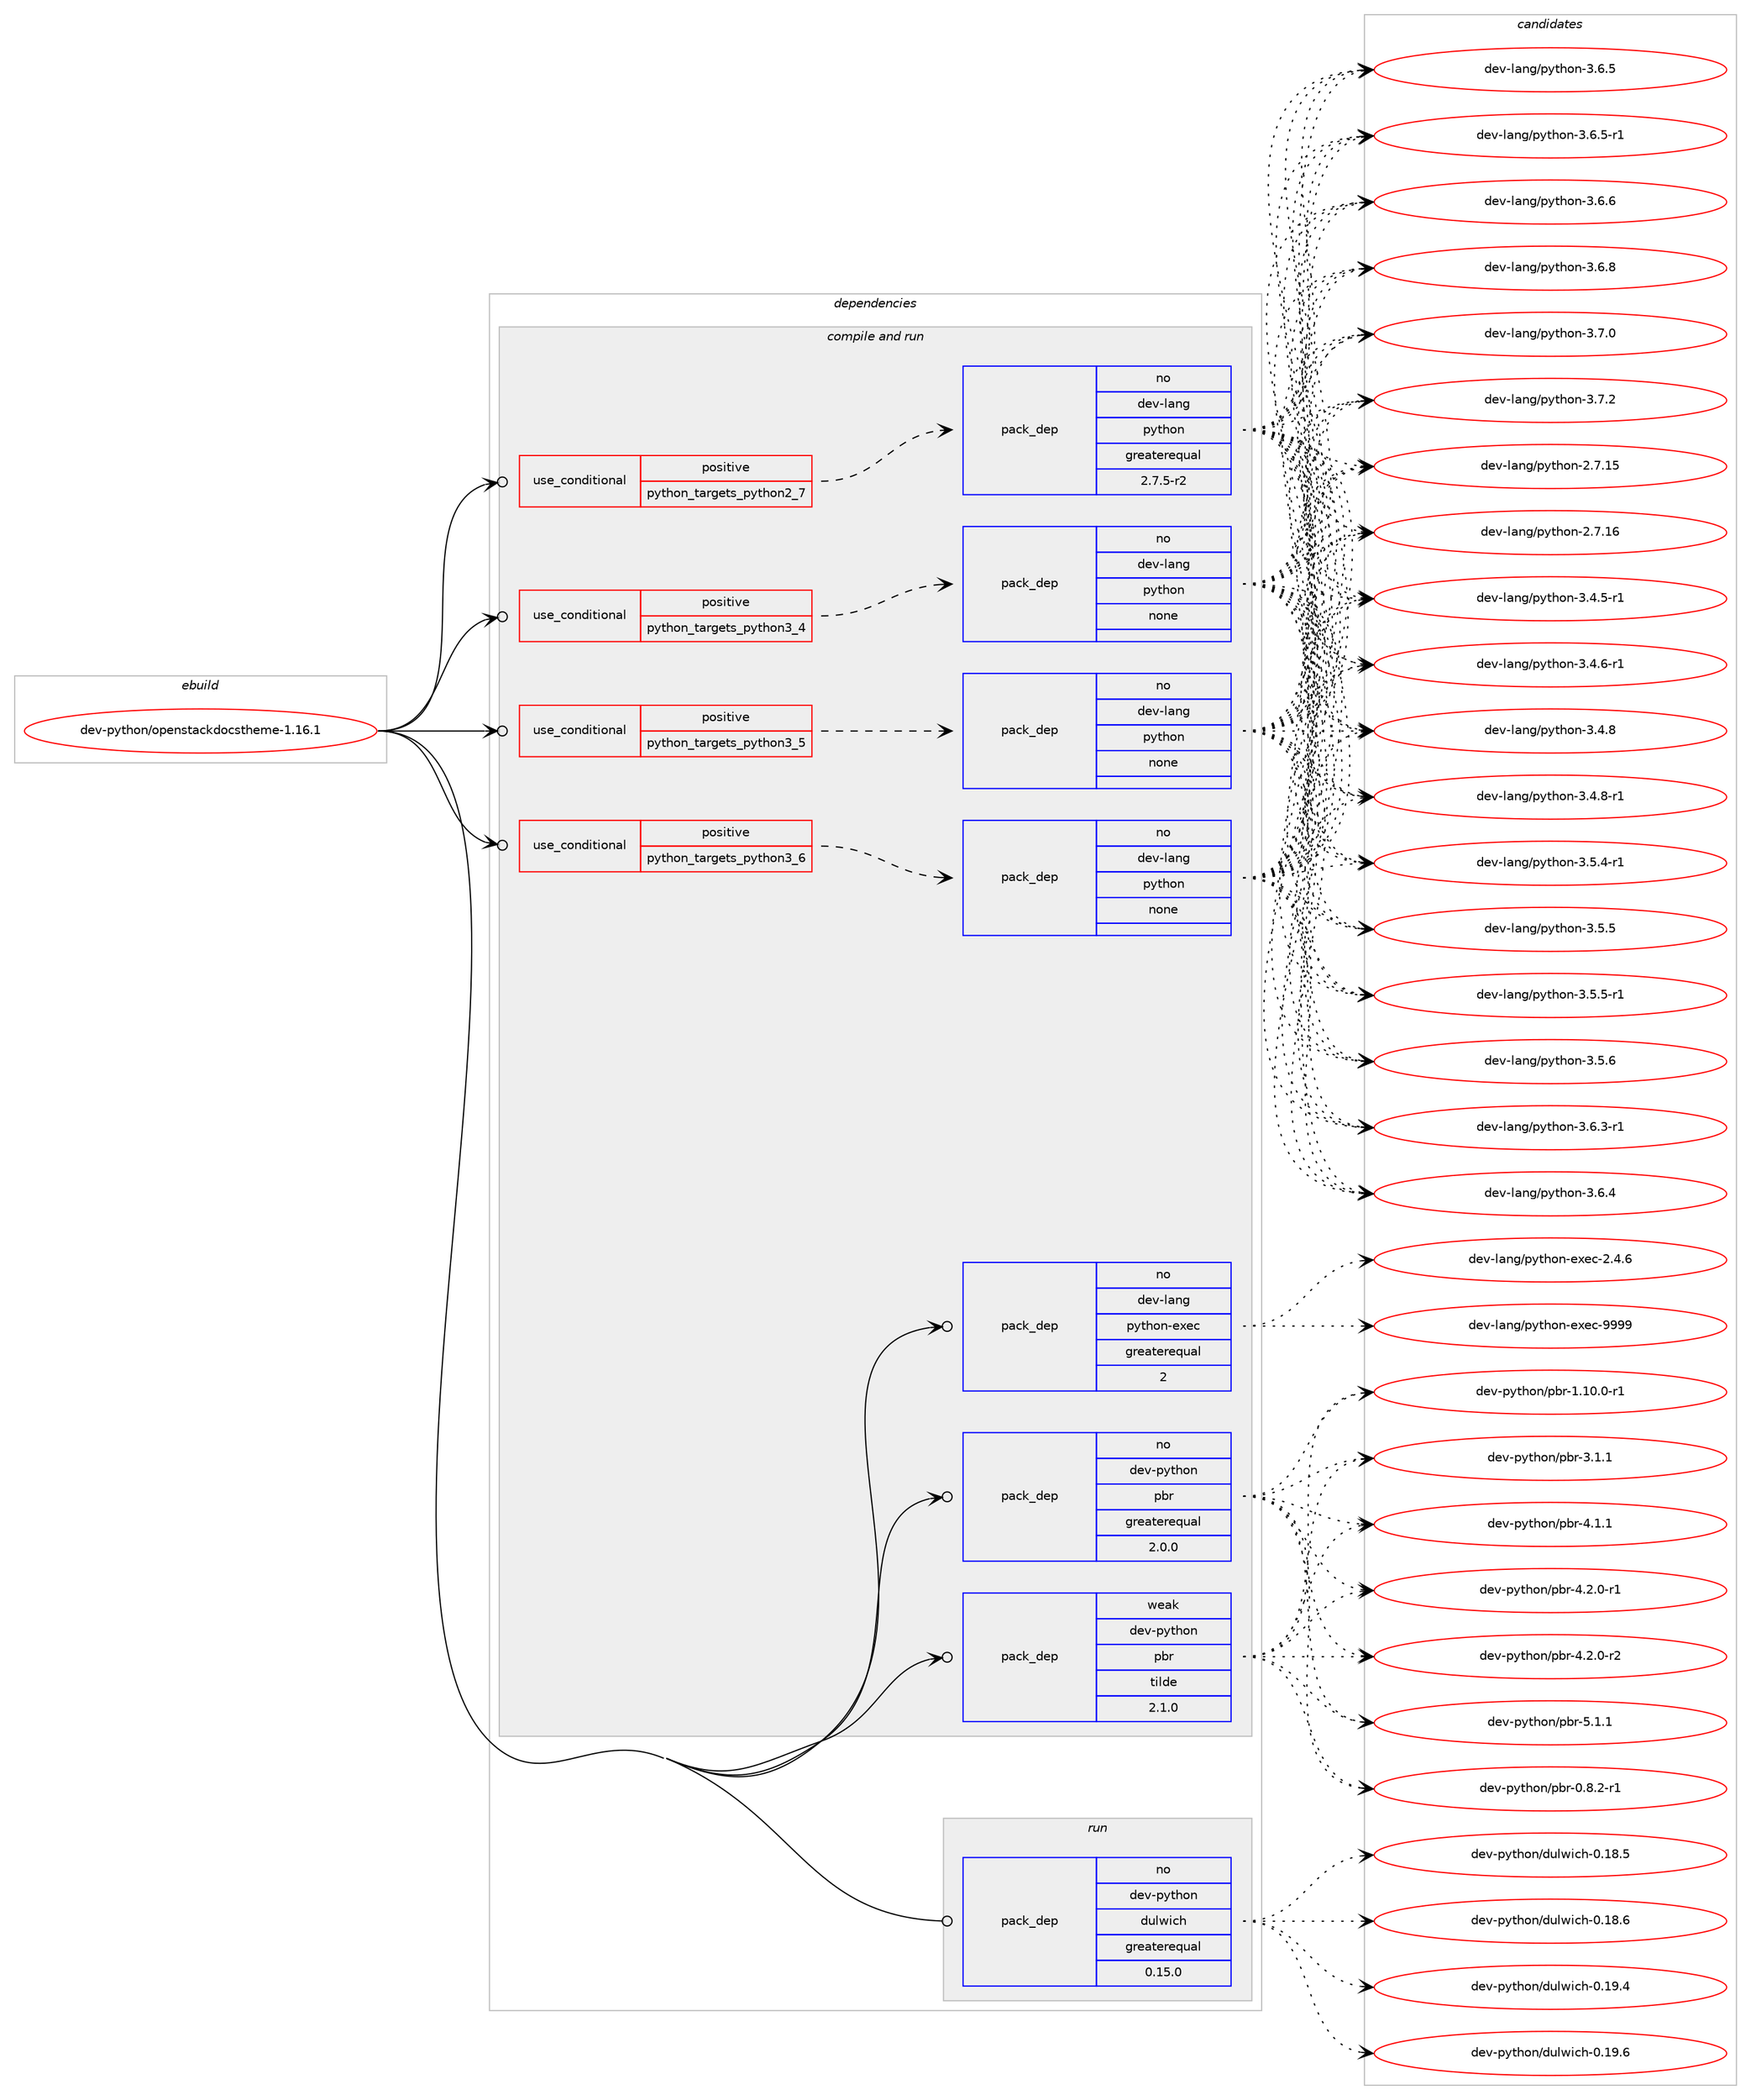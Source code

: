 digraph prolog {

# *************
# Graph options
# *************

newrank=true;
concentrate=true;
compound=true;
graph [rankdir=LR,fontname=Helvetica,fontsize=10,ranksep=1.5];#, ranksep=2.5, nodesep=0.2];
edge  [arrowhead=vee];
node  [fontname=Helvetica,fontsize=10];

# **********
# The ebuild
# **********

subgraph cluster_leftcol {
color=gray;
rank=same;
label=<<i>ebuild</i>>;
id [label="dev-python/openstackdocstheme-1.16.1", color=red, width=4, href="../dev-python/openstackdocstheme-1.16.1.svg"];
}

# ****************
# The dependencies
# ****************

subgraph cluster_midcol {
color=gray;
label=<<i>dependencies</i>>;
subgraph cluster_compile {
fillcolor="#eeeeee";
style=filled;
label=<<i>compile</i>>;
}
subgraph cluster_compileandrun {
fillcolor="#eeeeee";
style=filled;
label=<<i>compile and run</i>>;
subgraph cond378556 {
dependency1422008 [label=<<TABLE BORDER="0" CELLBORDER="1" CELLSPACING="0" CELLPADDING="4"><TR><TD ROWSPAN="3" CELLPADDING="10">use_conditional</TD></TR><TR><TD>positive</TD></TR><TR><TD>python_targets_python2_7</TD></TR></TABLE>>, shape=none, color=red];
subgraph pack1020175 {
dependency1422009 [label=<<TABLE BORDER="0" CELLBORDER="1" CELLSPACING="0" CELLPADDING="4" WIDTH="220"><TR><TD ROWSPAN="6" CELLPADDING="30">pack_dep</TD></TR><TR><TD WIDTH="110">no</TD></TR><TR><TD>dev-lang</TD></TR><TR><TD>python</TD></TR><TR><TD>greaterequal</TD></TR><TR><TD>2.7.5-r2</TD></TR></TABLE>>, shape=none, color=blue];
}
dependency1422008:e -> dependency1422009:w [weight=20,style="dashed",arrowhead="vee"];
}
id:e -> dependency1422008:w [weight=20,style="solid",arrowhead="odotvee"];
subgraph cond378557 {
dependency1422010 [label=<<TABLE BORDER="0" CELLBORDER="1" CELLSPACING="0" CELLPADDING="4"><TR><TD ROWSPAN="3" CELLPADDING="10">use_conditional</TD></TR><TR><TD>positive</TD></TR><TR><TD>python_targets_python3_4</TD></TR></TABLE>>, shape=none, color=red];
subgraph pack1020176 {
dependency1422011 [label=<<TABLE BORDER="0" CELLBORDER="1" CELLSPACING="0" CELLPADDING="4" WIDTH="220"><TR><TD ROWSPAN="6" CELLPADDING="30">pack_dep</TD></TR><TR><TD WIDTH="110">no</TD></TR><TR><TD>dev-lang</TD></TR><TR><TD>python</TD></TR><TR><TD>none</TD></TR><TR><TD></TD></TR></TABLE>>, shape=none, color=blue];
}
dependency1422010:e -> dependency1422011:w [weight=20,style="dashed",arrowhead="vee"];
}
id:e -> dependency1422010:w [weight=20,style="solid",arrowhead="odotvee"];
subgraph cond378558 {
dependency1422012 [label=<<TABLE BORDER="0" CELLBORDER="1" CELLSPACING="0" CELLPADDING="4"><TR><TD ROWSPAN="3" CELLPADDING="10">use_conditional</TD></TR><TR><TD>positive</TD></TR><TR><TD>python_targets_python3_5</TD></TR></TABLE>>, shape=none, color=red];
subgraph pack1020177 {
dependency1422013 [label=<<TABLE BORDER="0" CELLBORDER="1" CELLSPACING="0" CELLPADDING="4" WIDTH="220"><TR><TD ROWSPAN="6" CELLPADDING="30">pack_dep</TD></TR><TR><TD WIDTH="110">no</TD></TR><TR><TD>dev-lang</TD></TR><TR><TD>python</TD></TR><TR><TD>none</TD></TR><TR><TD></TD></TR></TABLE>>, shape=none, color=blue];
}
dependency1422012:e -> dependency1422013:w [weight=20,style="dashed",arrowhead="vee"];
}
id:e -> dependency1422012:w [weight=20,style="solid",arrowhead="odotvee"];
subgraph cond378559 {
dependency1422014 [label=<<TABLE BORDER="0" CELLBORDER="1" CELLSPACING="0" CELLPADDING="4"><TR><TD ROWSPAN="3" CELLPADDING="10">use_conditional</TD></TR><TR><TD>positive</TD></TR><TR><TD>python_targets_python3_6</TD></TR></TABLE>>, shape=none, color=red];
subgraph pack1020178 {
dependency1422015 [label=<<TABLE BORDER="0" CELLBORDER="1" CELLSPACING="0" CELLPADDING="4" WIDTH="220"><TR><TD ROWSPAN="6" CELLPADDING="30">pack_dep</TD></TR><TR><TD WIDTH="110">no</TD></TR><TR><TD>dev-lang</TD></TR><TR><TD>python</TD></TR><TR><TD>none</TD></TR><TR><TD></TD></TR></TABLE>>, shape=none, color=blue];
}
dependency1422014:e -> dependency1422015:w [weight=20,style="dashed",arrowhead="vee"];
}
id:e -> dependency1422014:w [weight=20,style="solid",arrowhead="odotvee"];
subgraph pack1020179 {
dependency1422016 [label=<<TABLE BORDER="0" CELLBORDER="1" CELLSPACING="0" CELLPADDING="4" WIDTH="220"><TR><TD ROWSPAN="6" CELLPADDING="30">pack_dep</TD></TR><TR><TD WIDTH="110">no</TD></TR><TR><TD>dev-lang</TD></TR><TR><TD>python-exec</TD></TR><TR><TD>greaterequal</TD></TR><TR><TD>2</TD></TR></TABLE>>, shape=none, color=blue];
}
id:e -> dependency1422016:w [weight=20,style="solid",arrowhead="odotvee"];
subgraph pack1020180 {
dependency1422017 [label=<<TABLE BORDER="0" CELLBORDER="1" CELLSPACING="0" CELLPADDING="4" WIDTH="220"><TR><TD ROWSPAN="6" CELLPADDING="30">pack_dep</TD></TR><TR><TD WIDTH="110">no</TD></TR><TR><TD>dev-python</TD></TR><TR><TD>pbr</TD></TR><TR><TD>greaterequal</TD></TR><TR><TD>2.0.0</TD></TR></TABLE>>, shape=none, color=blue];
}
id:e -> dependency1422017:w [weight=20,style="solid",arrowhead="odotvee"];
subgraph pack1020181 {
dependency1422018 [label=<<TABLE BORDER="0" CELLBORDER="1" CELLSPACING="0" CELLPADDING="4" WIDTH="220"><TR><TD ROWSPAN="6" CELLPADDING="30">pack_dep</TD></TR><TR><TD WIDTH="110">weak</TD></TR><TR><TD>dev-python</TD></TR><TR><TD>pbr</TD></TR><TR><TD>tilde</TD></TR><TR><TD>2.1.0</TD></TR></TABLE>>, shape=none, color=blue];
}
id:e -> dependency1422018:w [weight=20,style="solid",arrowhead="odotvee"];
}
subgraph cluster_run {
fillcolor="#eeeeee";
style=filled;
label=<<i>run</i>>;
subgraph pack1020182 {
dependency1422019 [label=<<TABLE BORDER="0" CELLBORDER="1" CELLSPACING="0" CELLPADDING="4" WIDTH="220"><TR><TD ROWSPAN="6" CELLPADDING="30">pack_dep</TD></TR><TR><TD WIDTH="110">no</TD></TR><TR><TD>dev-python</TD></TR><TR><TD>dulwich</TD></TR><TR><TD>greaterequal</TD></TR><TR><TD>0.15.0</TD></TR></TABLE>>, shape=none, color=blue];
}
id:e -> dependency1422019:w [weight=20,style="solid",arrowhead="odot"];
}
}

# **************
# The candidates
# **************

subgraph cluster_choices {
rank=same;
color=gray;
label=<<i>candidates</i>>;

subgraph choice1020175 {
color=black;
nodesep=1;
choice10010111845108971101034711212111610411111045504655464953 [label="dev-lang/python-2.7.15", color=red, width=4,href="../dev-lang/python-2.7.15.svg"];
choice10010111845108971101034711212111610411111045504655464954 [label="dev-lang/python-2.7.16", color=red, width=4,href="../dev-lang/python-2.7.16.svg"];
choice1001011184510897110103471121211161041111104551465246534511449 [label="dev-lang/python-3.4.5-r1", color=red, width=4,href="../dev-lang/python-3.4.5-r1.svg"];
choice1001011184510897110103471121211161041111104551465246544511449 [label="dev-lang/python-3.4.6-r1", color=red, width=4,href="../dev-lang/python-3.4.6-r1.svg"];
choice100101118451089711010347112121116104111110455146524656 [label="dev-lang/python-3.4.8", color=red, width=4,href="../dev-lang/python-3.4.8.svg"];
choice1001011184510897110103471121211161041111104551465246564511449 [label="dev-lang/python-3.4.8-r1", color=red, width=4,href="../dev-lang/python-3.4.8-r1.svg"];
choice1001011184510897110103471121211161041111104551465346524511449 [label="dev-lang/python-3.5.4-r1", color=red, width=4,href="../dev-lang/python-3.5.4-r1.svg"];
choice100101118451089711010347112121116104111110455146534653 [label="dev-lang/python-3.5.5", color=red, width=4,href="../dev-lang/python-3.5.5.svg"];
choice1001011184510897110103471121211161041111104551465346534511449 [label="dev-lang/python-3.5.5-r1", color=red, width=4,href="../dev-lang/python-3.5.5-r1.svg"];
choice100101118451089711010347112121116104111110455146534654 [label="dev-lang/python-3.5.6", color=red, width=4,href="../dev-lang/python-3.5.6.svg"];
choice1001011184510897110103471121211161041111104551465446514511449 [label="dev-lang/python-3.6.3-r1", color=red, width=4,href="../dev-lang/python-3.6.3-r1.svg"];
choice100101118451089711010347112121116104111110455146544652 [label="dev-lang/python-3.6.4", color=red, width=4,href="../dev-lang/python-3.6.4.svg"];
choice100101118451089711010347112121116104111110455146544653 [label="dev-lang/python-3.6.5", color=red, width=4,href="../dev-lang/python-3.6.5.svg"];
choice1001011184510897110103471121211161041111104551465446534511449 [label="dev-lang/python-3.6.5-r1", color=red, width=4,href="../dev-lang/python-3.6.5-r1.svg"];
choice100101118451089711010347112121116104111110455146544654 [label="dev-lang/python-3.6.6", color=red, width=4,href="../dev-lang/python-3.6.6.svg"];
choice100101118451089711010347112121116104111110455146544656 [label="dev-lang/python-3.6.8", color=red, width=4,href="../dev-lang/python-3.6.8.svg"];
choice100101118451089711010347112121116104111110455146554648 [label="dev-lang/python-3.7.0", color=red, width=4,href="../dev-lang/python-3.7.0.svg"];
choice100101118451089711010347112121116104111110455146554650 [label="dev-lang/python-3.7.2", color=red, width=4,href="../dev-lang/python-3.7.2.svg"];
dependency1422009:e -> choice10010111845108971101034711212111610411111045504655464953:w [style=dotted,weight="100"];
dependency1422009:e -> choice10010111845108971101034711212111610411111045504655464954:w [style=dotted,weight="100"];
dependency1422009:e -> choice1001011184510897110103471121211161041111104551465246534511449:w [style=dotted,weight="100"];
dependency1422009:e -> choice1001011184510897110103471121211161041111104551465246544511449:w [style=dotted,weight="100"];
dependency1422009:e -> choice100101118451089711010347112121116104111110455146524656:w [style=dotted,weight="100"];
dependency1422009:e -> choice1001011184510897110103471121211161041111104551465246564511449:w [style=dotted,weight="100"];
dependency1422009:e -> choice1001011184510897110103471121211161041111104551465346524511449:w [style=dotted,weight="100"];
dependency1422009:e -> choice100101118451089711010347112121116104111110455146534653:w [style=dotted,weight="100"];
dependency1422009:e -> choice1001011184510897110103471121211161041111104551465346534511449:w [style=dotted,weight="100"];
dependency1422009:e -> choice100101118451089711010347112121116104111110455146534654:w [style=dotted,weight="100"];
dependency1422009:e -> choice1001011184510897110103471121211161041111104551465446514511449:w [style=dotted,weight="100"];
dependency1422009:e -> choice100101118451089711010347112121116104111110455146544652:w [style=dotted,weight="100"];
dependency1422009:e -> choice100101118451089711010347112121116104111110455146544653:w [style=dotted,weight="100"];
dependency1422009:e -> choice1001011184510897110103471121211161041111104551465446534511449:w [style=dotted,weight="100"];
dependency1422009:e -> choice100101118451089711010347112121116104111110455146544654:w [style=dotted,weight="100"];
dependency1422009:e -> choice100101118451089711010347112121116104111110455146544656:w [style=dotted,weight="100"];
dependency1422009:e -> choice100101118451089711010347112121116104111110455146554648:w [style=dotted,weight="100"];
dependency1422009:e -> choice100101118451089711010347112121116104111110455146554650:w [style=dotted,weight="100"];
}
subgraph choice1020176 {
color=black;
nodesep=1;
choice10010111845108971101034711212111610411111045504655464953 [label="dev-lang/python-2.7.15", color=red, width=4,href="../dev-lang/python-2.7.15.svg"];
choice10010111845108971101034711212111610411111045504655464954 [label="dev-lang/python-2.7.16", color=red, width=4,href="../dev-lang/python-2.7.16.svg"];
choice1001011184510897110103471121211161041111104551465246534511449 [label="dev-lang/python-3.4.5-r1", color=red, width=4,href="../dev-lang/python-3.4.5-r1.svg"];
choice1001011184510897110103471121211161041111104551465246544511449 [label="dev-lang/python-3.4.6-r1", color=red, width=4,href="../dev-lang/python-3.4.6-r1.svg"];
choice100101118451089711010347112121116104111110455146524656 [label="dev-lang/python-3.4.8", color=red, width=4,href="../dev-lang/python-3.4.8.svg"];
choice1001011184510897110103471121211161041111104551465246564511449 [label="dev-lang/python-3.4.8-r1", color=red, width=4,href="../dev-lang/python-3.4.8-r1.svg"];
choice1001011184510897110103471121211161041111104551465346524511449 [label="dev-lang/python-3.5.4-r1", color=red, width=4,href="../dev-lang/python-3.5.4-r1.svg"];
choice100101118451089711010347112121116104111110455146534653 [label="dev-lang/python-3.5.5", color=red, width=4,href="../dev-lang/python-3.5.5.svg"];
choice1001011184510897110103471121211161041111104551465346534511449 [label="dev-lang/python-3.5.5-r1", color=red, width=4,href="../dev-lang/python-3.5.5-r1.svg"];
choice100101118451089711010347112121116104111110455146534654 [label="dev-lang/python-3.5.6", color=red, width=4,href="../dev-lang/python-3.5.6.svg"];
choice1001011184510897110103471121211161041111104551465446514511449 [label="dev-lang/python-3.6.3-r1", color=red, width=4,href="../dev-lang/python-3.6.3-r1.svg"];
choice100101118451089711010347112121116104111110455146544652 [label="dev-lang/python-3.6.4", color=red, width=4,href="../dev-lang/python-3.6.4.svg"];
choice100101118451089711010347112121116104111110455146544653 [label="dev-lang/python-3.6.5", color=red, width=4,href="../dev-lang/python-3.6.5.svg"];
choice1001011184510897110103471121211161041111104551465446534511449 [label="dev-lang/python-3.6.5-r1", color=red, width=4,href="../dev-lang/python-3.6.5-r1.svg"];
choice100101118451089711010347112121116104111110455146544654 [label="dev-lang/python-3.6.6", color=red, width=4,href="../dev-lang/python-3.6.6.svg"];
choice100101118451089711010347112121116104111110455146544656 [label="dev-lang/python-3.6.8", color=red, width=4,href="../dev-lang/python-3.6.8.svg"];
choice100101118451089711010347112121116104111110455146554648 [label="dev-lang/python-3.7.0", color=red, width=4,href="../dev-lang/python-3.7.0.svg"];
choice100101118451089711010347112121116104111110455146554650 [label="dev-lang/python-3.7.2", color=red, width=4,href="../dev-lang/python-3.7.2.svg"];
dependency1422011:e -> choice10010111845108971101034711212111610411111045504655464953:w [style=dotted,weight="100"];
dependency1422011:e -> choice10010111845108971101034711212111610411111045504655464954:w [style=dotted,weight="100"];
dependency1422011:e -> choice1001011184510897110103471121211161041111104551465246534511449:w [style=dotted,weight="100"];
dependency1422011:e -> choice1001011184510897110103471121211161041111104551465246544511449:w [style=dotted,weight="100"];
dependency1422011:e -> choice100101118451089711010347112121116104111110455146524656:w [style=dotted,weight="100"];
dependency1422011:e -> choice1001011184510897110103471121211161041111104551465246564511449:w [style=dotted,weight="100"];
dependency1422011:e -> choice1001011184510897110103471121211161041111104551465346524511449:w [style=dotted,weight="100"];
dependency1422011:e -> choice100101118451089711010347112121116104111110455146534653:w [style=dotted,weight="100"];
dependency1422011:e -> choice1001011184510897110103471121211161041111104551465346534511449:w [style=dotted,weight="100"];
dependency1422011:e -> choice100101118451089711010347112121116104111110455146534654:w [style=dotted,weight="100"];
dependency1422011:e -> choice1001011184510897110103471121211161041111104551465446514511449:w [style=dotted,weight="100"];
dependency1422011:e -> choice100101118451089711010347112121116104111110455146544652:w [style=dotted,weight="100"];
dependency1422011:e -> choice100101118451089711010347112121116104111110455146544653:w [style=dotted,weight="100"];
dependency1422011:e -> choice1001011184510897110103471121211161041111104551465446534511449:w [style=dotted,weight="100"];
dependency1422011:e -> choice100101118451089711010347112121116104111110455146544654:w [style=dotted,weight="100"];
dependency1422011:e -> choice100101118451089711010347112121116104111110455146544656:w [style=dotted,weight="100"];
dependency1422011:e -> choice100101118451089711010347112121116104111110455146554648:w [style=dotted,weight="100"];
dependency1422011:e -> choice100101118451089711010347112121116104111110455146554650:w [style=dotted,weight="100"];
}
subgraph choice1020177 {
color=black;
nodesep=1;
choice10010111845108971101034711212111610411111045504655464953 [label="dev-lang/python-2.7.15", color=red, width=4,href="../dev-lang/python-2.7.15.svg"];
choice10010111845108971101034711212111610411111045504655464954 [label="dev-lang/python-2.7.16", color=red, width=4,href="../dev-lang/python-2.7.16.svg"];
choice1001011184510897110103471121211161041111104551465246534511449 [label="dev-lang/python-3.4.5-r1", color=red, width=4,href="../dev-lang/python-3.4.5-r1.svg"];
choice1001011184510897110103471121211161041111104551465246544511449 [label="dev-lang/python-3.4.6-r1", color=red, width=4,href="../dev-lang/python-3.4.6-r1.svg"];
choice100101118451089711010347112121116104111110455146524656 [label="dev-lang/python-3.4.8", color=red, width=4,href="../dev-lang/python-3.4.8.svg"];
choice1001011184510897110103471121211161041111104551465246564511449 [label="dev-lang/python-3.4.8-r1", color=red, width=4,href="../dev-lang/python-3.4.8-r1.svg"];
choice1001011184510897110103471121211161041111104551465346524511449 [label="dev-lang/python-3.5.4-r1", color=red, width=4,href="../dev-lang/python-3.5.4-r1.svg"];
choice100101118451089711010347112121116104111110455146534653 [label="dev-lang/python-3.5.5", color=red, width=4,href="../dev-lang/python-3.5.5.svg"];
choice1001011184510897110103471121211161041111104551465346534511449 [label="dev-lang/python-3.5.5-r1", color=red, width=4,href="../dev-lang/python-3.5.5-r1.svg"];
choice100101118451089711010347112121116104111110455146534654 [label="dev-lang/python-3.5.6", color=red, width=4,href="../dev-lang/python-3.5.6.svg"];
choice1001011184510897110103471121211161041111104551465446514511449 [label="dev-lang/python-3.6.3-r1", color=red, width=4,href="../dev-lang/python-3.6.3-r1.svg"];
choice100101118451089711010347112121116104111110455146544652 [label="dev-lang/python-3.6.4", color=red, width=4,href="../dev-lang/python-3.6.4.svg"];
choice100101118451089711010347112121116104111110455146544653 [label="dev-lang/python-3.6.5", color=red, width=4,href="../dev-lang/python-3.6.5.svg"];
choice1001011184510897110103471121211161041111104551465446534511449 [label="dev-lang/python-3.6.5-r1", color=red, width=4,href="../dev-lang/python-3.6.5-r1.svg"];
choice100101118451089711010347112121116104111110455146544654 [label="dev-lang/python-3.6.6", color=red, width=4,href="../dev-lang/python-3.6.6.svg"];
choice100101118451089711010347112121116104111110455146544656 [label="dev-lang/python-3.6.8", color=red, width=4,href="../dev-lang/python-3.6.8.svg"];
choice100101118451089711010347112121116104111110455146554648 [label="dev-lang/python-3.7.0", color=red, width=4,href="../dev-lang/python-3.7.0.svg"];
choice100101118451089711010347112121116104111110455146554650 [label="dev-lang/python-3.7.2", color=red, width=4,href="../dev-lang/python-3.7.2.svg"];
dependency1422013:e -> choice10010111845108971101034711212111610411111045504655464953:w [style=dotted,weight="100"];
dependency1422013:e -> choice10010111845108971101034711212111610411111045504655464954:w [style=dotted,weight="100"];
dependency1422013:e -> choice1001011184510897110103471121211161041111104551465246534511449:w [style=dotted,weight="100"];
dependency1422013:e -> choice1001011184510897110103471121211161041111104551465246544511449:w [style=dotted,weight="100"];
dependency1422013:e -> choice100101118451089711010347112121116104111110455146524656:w [style=dotted,weight="100"];
dependency1422013:e -> choice1001011184510897110103471121211161041111104551465246564511449:w [style=dotted,weight="100"];
dependency1422013:e -> choice1001011184510897110103471121211161041111104551465346524511449:w [style=dotted,weight="100"];
dependency1422013:e -> choice100101118451089711010347112121116104111110455146534653:w [style=dotted,weight="100"];
dependency1422013:e -> choice1001011184510897110103471121211161041111104551465346534511449:w [style=dotted,weight="100"];
dependency1422013:e -> choice100101118451089711010347112121116104111110455146534654:w [style=dotted,weight="100"];
dependency1422013:e -> choice1001011184510897110103471121211161041111104551465446514511449:w [style=dotted,weight="100"];
dependency1422013:e -> choice100101118451089711010347112121116104111110455146544652:w [style=dotted,weight="100"];
dependency1422013:e -> choice100101118451089711010347112121116104111110455146544653:w [style=dotted,weight="100"];
dependency1422013:e -> choice1001011184510897110103471121211161041111104551465446534511449:w [style=dotted,weight="100"];
dependency1422013:e -> choice100101118451089711010347112121116104111110455146544654:w [style=dotted,weight="100"];
dependency1422013:e -> choice100101118451089711010347112121116104111110455146544656:w [style=dotted,weight="100"];
dependency1422013:e -> choice100101118451089711010347112121116104111110455146554648:w [style=dotted,weight="100"];
dependency1422013:e -> choice100101118451089711010347112121116104111110455146554650:w [style=dotted,weight="100"];
}
subgraph choice1020178 {
color=black;
nodesep=1;
choice10010111845108971101034711212111610411111045504655464953 [label="dev-lang/python-2.7.15", color=red, width=4,href="../dev-lang/python-2.7.15.svg"];
choice10010111845108971101034711212111610411111045504655464954 [label="dev-lang/python-2.7.16", color=red, width=4,href="../dev-lang/python-2.7.16.svg"];
choice1001011184510897110103471121211161041111104551465246534511449 [label="dev-lang/python-3.4.5-r1", color=red, width=4,href="../dev-lang/python-3.4.5-r1.svg"];
choice1001011184510897110103471121211161041111104551465246544511449 [label="dev-lang/python-3.4.6-r1", color=red, width=4,href="../dev-lang/python-3.4.6-r1.svg"];
choice100101118451089711010347112121116104111110455146524656 [label="dev-lang/python-3.4.8", color=red, width=4,href="../dev-lang/python-3.4.8.svg"];
choice1001011184510897110103471121211161041111104551465246564511449 [label="dev-lang/python-3.4.8-r1", color=red, width=4,href="../dev-lang/python-3.4.8-r1.svg"];
choice1001011184510897110103471121211161041111104551465346524511449 [label="dev-lang/python-3.5.4-r1", color=red, width=4,href="../dev-lang/python-3.5.4-r1.svg"];
choice100101118451089711010347112121116104111110455146534653 [label="dev-lang/python-3.5.5", color=red, width=4,href="../dev-lang/python-3.5.5.svg"];
choice1001011184510897110103471121211161041111104551465346534511449 [label="dev-lang/python-3.5.5-r1", color=red, width=4,href="../dev-lang/python-3.5.5-r1.svg"];
choice100101118451089711010347112121116104111110455146534654 [label="dev-lang/python-3.5.6", color=red, width=4,href="../dev-lang/python-3.5.6.svg"];
choice1001011184510897110103471121211161041111104551465446514511449 [label="dev-lang/python-3.6.3-r1", color=red, width=4,href="../dev-lang/python-3.6.3-r1.svg"];
choice100101118451089711010347112121116104111110455146544652 [label="dev-lang/python-3.6.4", color=red, width=4,href="../dev-lang/python-3.6.4.svg"];
choice100101118451089711010347112121116104111110455146544653 [label="dev-lang/python-3.6.5", color=red, width=4,href="../dev-lang/python-3.6.5.svg"];
choice1001011184510897110103471121211161041111104551465446534511449 [label="dev-lang/python-3.6.5-r1", color=red, width=4,href="../dev-lang/python-3.6.5-r1.svg"];
choice100101118451089711010347112121116104111110455146544654 [label="dev-lang/python-3.6.6", color=red, width=4,href="../dev-lang/python-3.6.6.svg"];
choice100101118451089711010347112121116104111110455146544656 [label="dev-lang/python-3.6.8", color=red, width=4,href="../dev-lang/python-3.6.8.svg"];
choice100101118451089711010347112121116104111110455146554648 [label="dev-lang/python-3.7.0", color=red, width=4,href="../dev-lang/python-3.7.0.svg"];
choice100101118451089711010347112121116104111110455146554650 [label="dev-lang/python-3.7.2", color=red, width=4,href="../dev-lang/python-3.7.2.svg"];
dependency1422015:e -> choice10010111845108971101034711212111610411111045504655464953:w [style=dotted,weight="100"];
dependency1422015:e -> choice10010111845108971101034711212111610411111045504655464954:w [style=dotted,weight="100"];
dependency1422015:e -> choice1001011184510897110103471121211161041111104551465246534511449:w [style=dotted,weight="100"];
dependency1422015:e -> choice1001011184510897110103471121211161041111104551465246544511449:w [style=dotted,weight="100"];
dependency1422015:e -> choice100101118451089711010347112121116104111110455146524656:w [style=dotted,weight="100"];
dependency1422015:e -> choice1001011184510897110103471121211161041111104551465246564511449:w [style=dotted,weight="100"];
dependency1422015:e -> choice1001011184510897110103471121211161041111104551465346524511449:w [style=dotted,weight="100"];
dependency1422015:e -> choice100101118451089711010347112121116104111110455146534653:w [style=dotted,weight="100"];
dependency1422015:e -> choice1001011184510897110103471121211161041111104551465346534511449:w [style=dotted,weight="100"];
dependency1422015:e -> choice100101118451089711010347112121116104111110455146534654:w [style=dotted,weight="100"];
dependency1422015:e -> choice1001011184510897110103471121211161041111104551465446514511449:w [style=dotted,weight="100"];
dependency1422015:e -> choice100101118451089711010347112121116104111110455146544652:w [style=dotted,weight="100"];
dependency1422015:e -> choice100101118451089711010347112121116104111110455146544653:w [style=dotted,weight="100"];
dependency1422015:e -> choice1001011184510897110103471121211161041111104551465446534511449:w [style=dotted,weight="100"];
dependency1422015:e -> choice100101118451089711010347112121116104111110455146544654:w [style=dotted,weight="100"];
dependency1422015:e -> choice100101118451089711010347112121116104111110455146544656:w [style=dotted,weight="100"];
dependency1422015:e -> choice100101118451089711010347112121116104111110455146554648:w [style=dotted,weight="100"];
dependency1422015:e -> choice100101118451089711010347112121116104111110455146554650:w [style=dotted,weight="100"];
}
subgraph choice1020179 {
color=black;
nodesep=1;
choice1001011184510897110103471121211161041111104510112010199455046524654 [label="dev-lang/python-exec-2.4.6", color=red, width=4,href="../dev-lang/python-exec-2.4.6.svg"];
choice10010111845108971101034711212111610411111045101120101994557575757 [label="dev-lang/python-exec-9999", color=red, width=4,href="../dev-lang/python-exec-9999.svg"];
dependency1422016:e -> choice1001011184510897110103471121211161041111104510112010199455046524654:w [style=dotted,weight="100"];
dependency1422016:e -> choice10010111845108971101034711212111610411111045101120101994557575757:w [style=dotted,weight="100"];
}
subgraph choice1020180 {
color=black;
nodesep=1;
choice1001011184511212111610411111047112981144548465646504511449 [label="dev-python/pbr-0.8.2-r1", color=red, width=4,href="../dev-python/pbr-0.8.2-r1.svg"];
choice100101118451121211161041111104711298114454946494846484511449 [label="dev-python/pbr-1.10.0-r1", color=red, width=4,href="../dev-python/pbr-1.10.0-r1.svg"];
choice100101118451121211161041111104711298114455146494649 [label="dev-python/pbr-3.1.1", color=red, width=4,href="../dev-python/pbr-3.1.1.svg"];
choice100101118451121211161041111104711298114455246494649 [label="dev-python/pbr-4.1.1", color=red, width=4,href="../dev-python/pbr-4.1.1.svg"];
choice1001011184511212111610411111047112981144552465046484511449 [label="dev-python/pbr-4.2.0-r1", color=red, width=4,href="../dev-python/pbr-4.2.0-r1.svg"];
choice1001011184511212111610411111047112981144552465046484511450 [label="dev-python/pbr-4.2.0-r2", color=red, width=4,href="../dev-python/pbr-4.2.0-r2.svg"];
choice100101118451121211161041111104711298114455346494649 [label="dev-python/pbr-5.1.1", color=red, width=4,href="../dev-python/pbr-5.1.1.svg"];
dependency1422017:e -> choice1001011184511212111610411111047112981144548465646504511449:w [style=dotted,weight="100"];
dependency1422017:e -> choice100101118451121211161041111104711298114454946494846484511449:w [style=dotted,weight="100"];
dependency1422017:e -> choice100101118451121211161041111104711298114455146494649:w [style=dotted,weight="100"];
dependency1422017:e -> choice100101118451121211161041111104711298114455246494649:w [style=dotted,weight="100"];
dependency1422017:e -> choice1001011184511212111610411111047112981144552465046484511449:w [style=dotted,weight="100"];
dependency1422017:e -> choice1001011184511212111610411111047112981144552465046484511450:w [style=dotted,weight="100"];
dependency1422017:e -> choice100101118451121211161041111104711298114455346494649:w [style=dotted,weight="100"];
}
subgraph choice1020181 {
color=black;
nodesep=1;
choice1001011184511212111610411111047112981144548465646504511449 [label="dev-python/pbr-0.8.2-r1", color=red, width=4,href="../dev-python/pbr-0.8.2-r1.svg"];
choice100101118451121211161041111104711298114454946494846484511449 [label="dev-python/pbr-1.10.0-r1", color=red, width=4,href="../dev-python/pbr-1.10.0-r1.svg"];
choice100101118451121211161041111104711298114455146494649 [label="dev-python/pbr-3.1.1", color=red, width=4,href="../dev-python/pbr-3.1.1.svg"];
choice100101118451121211161041111104711298114455246494649 [label="dev-python/pbr-4.1.1", color=red, width=4,href="../dev-python/pbr-4.1.1.svg"];
choice1001011184511212111610411111047112981144552465046484511449 [label="dev-python/pbr-4.2.0-r1", color=red, width=4,href="../dev-python/pbr-4.2.0-r1.svg"];
choice1001011184511212111610411111047112981144552465046484511450 [label="dev-python/pbr-4.2.0-r2", color=red, width=4,href="../dev-python/pbr-4.2.0-r2.svg"];
choice100101118451121211161041111104711298114455346494649 [label="dev-python/pbr-5.1.1", color=red, width=4,href="../dev-python/pbr-5.1.1.svg"];
dependency1422018:e -> choice1001011184511212111610411111047112981144548465646504511449:w [style=dotted,weight="100"];
dependency1422018:e -> choice100101118451121211161041111104711298114454946494846484511449:w [style=dotted,weight="100"];
dependency1422018:e -> choice100101118451121211161041111104711298114455146494649:w [style=dotted,weight="100"];
dependency1422018:e -> choice100101118451121211161041111104711298114455246494649:w [style=dotted,weight="100"];
dependency1422018:e -> choice1001011184511212111610411111047112981144552465046484511449:w [style=dotted,weight="100"];
dependency1422018:e -> choice1001011184511212111610411111047112981144552465046484511450:w [style=dotted,weight="100"];
dependency1422018:e -> choice100101118451121211161041111104711298114455346494649:w [style=dotted,weight="100"];
}
subgraph choice1020182 {
color=black;
nodesep=1;
choice10010111845112121116104111110471001171081191059910445484649564653 [label="dev-python/dulwich-0.18.5", color=red, width=4,href="../dev-python/dulwich-0.18.5.svg"];
choice10010111845112121116104111110471001171081191059910445484649564654 [label="dev-python/dulwich-0.18.6", color=red, width=4,href="../dev-python/dulwich-0.18.6.svg"];
choice10010111845112121116104111110471001171081191059910445484649574652 [label="dev-python/dulwich-0.19.4", color=red, width=4,href="../dev-python/dulwich-0.19.4.svg"];
choice10010111845112121116104111110471001171081191059910445484649574654 [label="dev-python/dulwich-0.19.6", color=red, width=4,href="../dev-python/dulwich-0.19.6.svg"];
dependency1422019:e -> choice10010111845112121116104111110471001171081191059910445484649564653:w [style=dotted,weight="100"];
dependency1422019:e -> choice10010111845112121116104111110471001171081191059910445484649564654:w [style=dotted,weight="100"];
dependency1422019:e -> choice10010111845112121116104111110471001171081191059910445484649574652:w [style=dotted,weight="100"];
dependency1422019:e -> choice10010111845112121116104111110471001171081191059910445484649574654:w [style=dotted,weight="100"];
}
}

}
